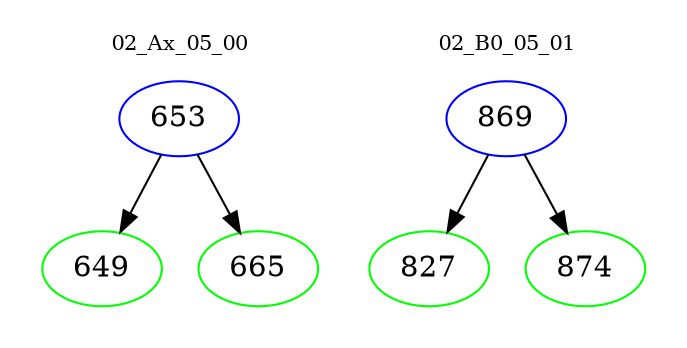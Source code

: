 digraph{
subgraph cluster_0 {
color = white
label = "02_Ax_05_00";
fontsize=10;
T0_653 [label="653", color="blue"]
T0_653 -> T0_649 [color="black"]
T0_649 [label="649", color="green"]
T0_653 -> T0_665 [color="black"]
T0_665 [label="665", color="green"]
}
subgraph cluster_1 {
color = white
label = "02_B0_05_01";
fontsize=10;
T1_869 [label="869", color="blue"]
T1_869 -> T1_827 [color="black"]
T1_827 [label="827", color="green"]
T1_869 -> T1_874 [color="black"]
T1_874 [label="874", color="green"]
}
}
